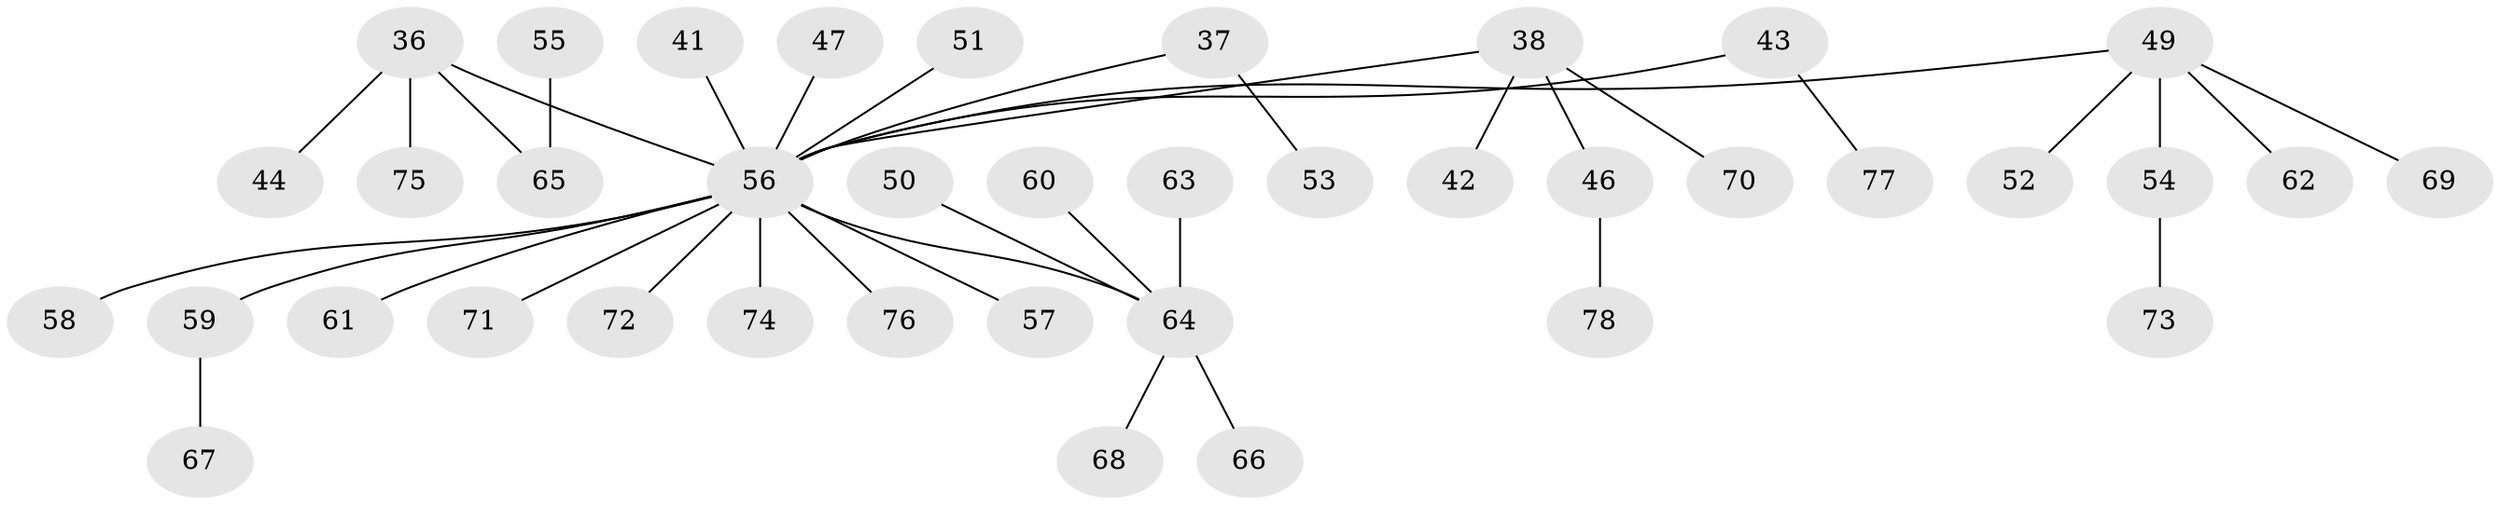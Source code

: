 // original degree distribution, {6: 0.01282051282051282, 4: 0.10256410256410256, 3: 0.14102564102564102, 5: 0.01282051282051282, 2: 0.2692307692307692, 1: 0.46153846153846156}
// Generated by graph-tools (version 1.1) at 2025/52/03/09/25 04:52:44]
// undirected, 39 vertices, 38 edges
graph export_dot {
graph [start="1"]
  node [color=gray90,style=filled];
  36 [super="+17"];
  37;
  38 [super="+26+18+16+19"];
  41;
  42 [super="+20"];
  43;
  44;
  46;
  47;
  49 [super="+48"];
  50;
  51;
  52;
  53;
  54;
  55;
  56 [super="+27+31+11+25+39+12+13+24+45+29+40+33"];
  57;
  58;
  59;
  60;
  61;
  62;
  63;
  64 [super="+28+32+34"];
  65 [super="+30"];
  66;
  67;
  68;
  69;
  70;
  71;
  72;
  73;
  74;
  75;
  76;
  77;
  78;
  36 -- 75;
  36 -- 44;
  36 -- 65;
  36 -- 56;
  37 -- 53;
  37 -- 56;
  38 -- 70;
  38 -- 46;
  38 -- 56;
  38 -- 42;
  41 -- 56;
  43 -- 77;
  43 -- 56;
  46 -- 78;
  47 -- 56;
  49 -- 54;
  49 -- 52;
  49 -- 69;
  49 -- 56;
  49 -- 62;
  50 -- 64;
  51 -- 56;
  54 -- 73;
  55 -- 65;
  56 -- 61;
  56 -- 71;
  56 -- 59;
  56 -- 74;
  56 -- 76;
  56 -- 64;
  56 -- 57;
  56 -- 58;
  56 -- 72;
  59 -- 67;
  60 -- 64;
  63 -- 64;
  64 -- 68;
  64 -- 66;
}
